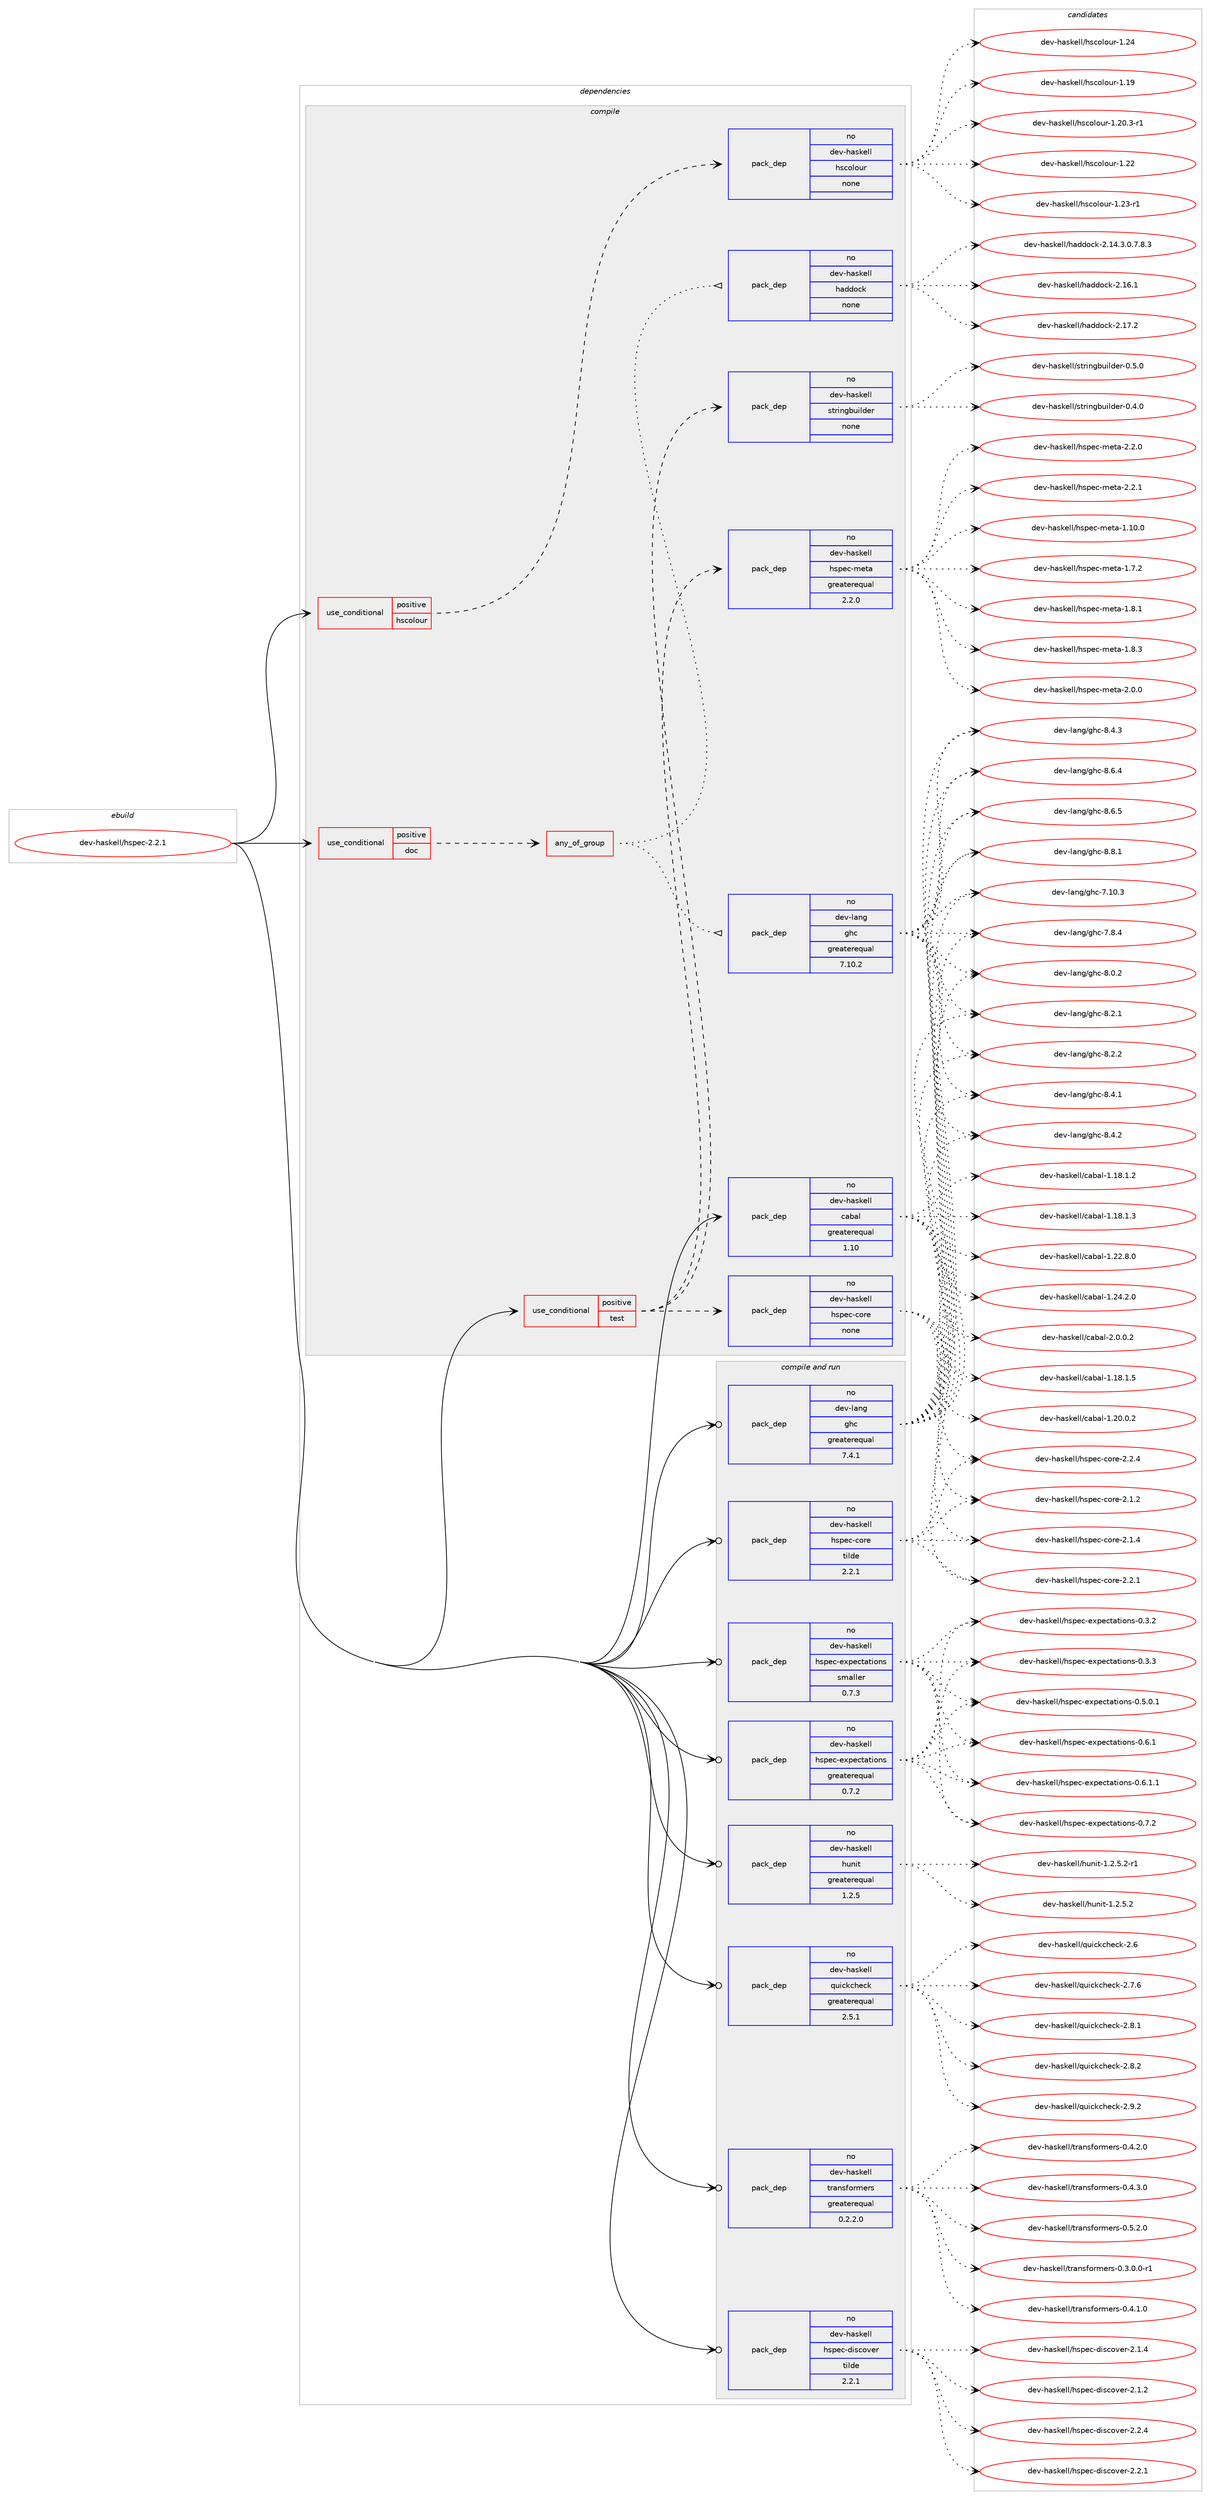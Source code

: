 digraph prolog {

# *************
# Graph options
# *************

newrank=true;
concentrate=true;
compound=true;
graph [rankdir=LR,fontname=Helvetica,fontsize=10,ranksep=1.5];#, ranksep=2.5, nodesep=0.2];
edge  [arrowhead=vee];
node  [fontname=Helvetica,fontsize=10];

# **********
# The ebuild
# **********

subgraph cluster_leftcol {
color=gray;
rank=same;
label=<<i>ebuild</i>>;
id [label="dev-haskell/hspec-2.2.1", color=red, width=4, href="../dev-haskell/hspec-2.2.1.svg"];
}

# ****************
# The dependencies
# ****************

subgraph cluster_midcol {
color=gray;
label=<<i>dependencies</i>>;
subgraph cluster_compile {
fillcolor="#eeeeee";
style=filled;
label=<<i>compile</i>>;
subgraph cond126162 {
dependency535353 [label=<<TABLE BORDER="0" CELLBORDER="1" CELLSPACING="0" CELLPADDING="4"><TR><TD ROWSPAN="3" CELLPADDING="10">use_conditional</TD></TR><TR><TD>positive</TD></TR><TR><TD>doc</TD></TR></TABLE>>, shape=none, color=red];
subgraph any10003 {
dependency535354 [label=<<TABLE BORDER="0" CELLBORDER="1" CELLSPACING="0" CELLPADDING="4"><TR><TD CELLPADDING="10">any_of_group</TD></TR></TABLE>>, shape=none, color=red];subgraph pack398831 {
dependency535355 [label=<<TABLE BORDER="0" CELLBORDER="1" CELLSPACING="0" CELLPADDING="4" WIDTH="220"><TR><TD ROWSPAN="6" CELLPADDING="30">pack_dep</TD></TR><TR><TD WIDTH="110">no</TD></TR><TR><TD>dev-haskell</TD></TR><TR><TD>haddock</TD></TR><TR><TD>none</TD></TR><TR><TD></TD></TR></TABLE>>, shape=none, color=blue];
}
dependency535354:e -> dependency535355:w [weight=20,style="dotted",arrowhead="oinv"];
subgraph pack398832 {
dependency535356 [label=<<TABLE BORDER="0" CELLBORDER="1" CELLSPACING="0" CELLPADDING="4" WIDTH="220"><TR><TD ROWSPAN="6" CELLPADDING="30">pack_dep</TD></TR><TR><TD WIDTH="110">no</TD></TR><TR><TD>dev-lang</TD></TR><TR><TD>ghc</TD></TR><TR><TD>greaterequal</TD></TR><TR><TD>7.10.2</TD></TR></TABLE>>, shape=none, color=blue];
}
dependency535354:e -> dependency535356:w [weight=20,style="dotted",arrowhead="oinv"];
}
dependency535353:e -> dependency535354:w [weight=20,style="dashed",arrowhead="vee"];
}
id:e -> dependency535353:w [weight=20,style="solid",arrowhead="vee"];
subgraph cond126163 {
dependency535357 [label=<<TABLE BORDER="0" CELLBORDER="1" CELLSPACING="0" CELLPADDING="4"><TR><TD ROWSPAN="3" CELLPADDING="10">use_conditional</TD></TR><TR><TD>positive</TD></TR><TR><TD>hscolour</TD></TR></TABLE>>, shape=none, color=red];
subgraph pack398833 {
dependency535358 [label=<<TABLE BORDER="0" CELLBORDER="1" CELLSPACING="0" CELLPADDING="4" WIDTH="220"><TR><TD ROWSPAN="6" CELLPADDING="30">pack_dep</TD></TR><TR><TD WIDTH="110">no</TD></TR><TR><TD>dev-haskell</TD></TR><TR><TD>hscolour</TD></TR><TR><TD>none</TD></TR><TR><TD></TD></TR></TABLE>>, shape=none, color=blue];
}
dependency535357:e -> dependency535358:w [weight=20,style="dashed",arrowhead="vee"];
}
id:e -> dependency535357:w [weight=20,style="solid",arrowhead="vee"];
subgraph cond126164 {
dependency535359 [label=<<TABLE BORDER="0" CELLBORDER="1" CELLSPACING="0" CELLPADDING="4"><TR><TD ROWSPAN="3" CELLPADDING="10">use_conditional</TD></TR><TR><TD>positive</TD></TR><TR><TD>test</TD></TR></TABLE>>, shape=none, color=red];
subgraph pack398834 {
dependency535360 [label=<<TABLE BORDER="0" CELLBORDER="1" CELLSPACING="0" CELLPADDING="4" WIDTH="220"><TR><TD ROWSPAN="6" CELLPADDING="30">pack_dep</TD></TR><TR><TD WIDTH="110">no</TD></TR><TR><TD>dev-haskell</TD></TR><TR><TD>hspec-core</TD></TR><TR><TD>none</TD></TR><TR><TD></TD></TR></TABLE>>, shape=none, color=blue];
}
dependency535359:e -> dependency535360:w [weight=20,style="dashed",arrowhead="vee"];
subgraph pack398835 {
dependency535361 [label=<<TABLE BORDER="0" CELLBORDER="1" CELLSPACING="0" CELLPADDING="4" WIDTH="220"><TR><TD ROWSPAN="6" CELLPADDING="30">pack_dep</TD></TR><TR><TD WIDTH="110">no</TD></TR><TR><TD>dev-haskell</TD></TR><TR><TD>hspec-meta</TD></TR><TR><TD>greaterequal</TD></TR><TR><TD>2.2.0</TD></TR></TABLE>>, shape=none, color=blue];
}
dependency535359:e -> dependency535361:w [weight=20,style="dashed",arrowhead="vee"];
subgraph pack398836 {
dependency535362 [label=<<TABLE BORDER="0" CELLBORDER="1" CELLSPACING="0" CELLPADDING="4" WIDTH="220"><TR><TD ROWSPAN="6" CELLPADDING="30">pack_dep</TD></TR><TR><TD WIDTH="110">no</TD></TR><TR><TD>dev-haskell</TD></TR><TR><TD>stringbuilder</TD></TR><TR><TD>none</TD></TR><TR><TD></TD></TR></TABLE>>, shape=none, color=blue];
}
dependency535359:e -> dependency535362:w [weight=20,style="dashed",arrowhead="vee"];
}
id:e -> dependency535359:w [weight=20,style="solid",arrowhead="vee"];
subgraph pack398837 {
dependency535363 [label=<<TABLE BORDER="0" CELLBORDER="1" CELLSPACING="0" CELLPADDING="4" WIDTH="220"><TR><TD ROWSPAN="6" CELLPADDING="30">pack_dep</TD></TR><TR><TD WIDTH="110">no</TD></TR><TR><TD>dev-haskell</TD></TR><TR><TD>cabal</TD></TR><TR><TD>greaterequal</TD></TR><TR><TD>1.10</TD></TR></TABLE>>, shape=none, color=blue];
}
id:e -> dependency535363:w [weight=20,style="solid",arrowhead="vee"];
}
subgraph cluster_compileandrun {
fillcolor="#eeeeee";
style=filled;
label=<<i>compile and run</i>>;
subgraph pack398838 {
dependency535364 [label=<<TABLE BORDER="0" CELLBORDER="1" CELLSPACING="0" CELLPADDING="4" WIDTH="220"><TR><TD ROWSPAN="6" CELLPADDING="30">pack_dep</TD></TR><TR><TD WIDTH="110">no</TD></TR><TR><TD>dev-haskell</TD></TR><TR><TD>hspec-core</TD></TR><TR><TD>tilde</TD></TR><TR><TD>2.2.1</TD></TR></TABLE>>, shape=none, color=blue];
}
id:e -> dependency535364:w [weight=20,style="solid",arrowhead="odotvee"];
subgraph pack398839 {
dependency535365 [label=<<TABLE BORDER="0" CELLBORDER="1" CELLSPACING="0" CELLPADDING="4" WIDTH="220"><TR><TD ROWSPAN="6" CELLPADDING="30">pack_dep</TD></TR><TR><TD WIDTH="110">no</TD></TR><TR><TD>dev-haskell</TD></TR><TR><TD>hspec-discover</TD></TR><TR><TD>tilde</TD></TR><TR><TD>2.2.1</TD></TR></TABLE>>, shape=none, color=blue];
}
id:e -> dependency535365:w [weight=20,style="solid",arrowhead="odotvee"];
subgraph pack398840 {
dependency535366 [label=<<TABLE BORDER="0" CELLBORDER="1" CELLSPACING="0" CELLPADDING="4" WIDTH="220"><TR><TD ROWSPAN="6" CELLPADDING="30">pack_dep</TD></TR><TR><TD WIDTH="110">no</TD></TR><TR><TD>dev-haskell</TD></TR><TR><TD>hspec-expectations</TD></TR><TR><TD>greaterequal</TD></TR><TR><TD>0.7.2</TD></TR></TABLE>>, shape=none, color=blue];
}
id:e -> dependency535366:w [weight=20,style="solid",arrowhead="odotvee"];
subgraph pack398841 {
dependency535367 [label=<<TABLE BORDER="0" CELLBORDER="1" CELLSPACING="0" CELLPADDING="4" WIDTH="220"><TR><TD ROWSPAN="6" CELLPADDING="30">pack_dep</TD></TR><TR><TD WIDTH="110">no</TD></TR><TR><TD>dev-haskell</TD></TR><TR><TD>hspec-expectations</TD></TR><TR><TD>smaller</TD></TR><TR><TD>0.7.3</TD></TR></TABLE>>, shape=none, color=blue];
}
id:e -> dependency535367:w [weight=20,style="solid",arrowhead="odotvee"];
subgraph pack398842 {
dependency535368 [label=<<TABLE BORDER="0" CELLBORDER="1" CELLSPACING="0" CELLPADDING="4" WIDTH="220"><TR><TD ROWSPAN="6" CELLPADDING="30">pack_dep</TD></TR><TR><TD WIDTH="110">no</TD></TR><TR><TD>dev-haskell</TD></TR><TR><TD>hunit</TD></TR><TR><TD>greaterequal</TD></TR><TR><TD>1.2.5</TD></TR></TABLE>>, shape=none, color=blue];
}
id:e -> dependency535368:w [weight=20,style="solid",arrowhead="odotvee"];
subgraph pack398843 {
dependency535369 [label=<<TABLE BORDER="0" CELLBORDER="1" CELLSPACING="0" CELLPADDING="4" WIDTH="220"><TR><TD ROWSPAN="6" CELLPADDING="30">pack_dep</TD></TR><TR><TD WIDTH="110">no</TD></TR><TR><TD>dev-haskell</TD></TR><TR><TD>quickcheck</TD></TR><TR><TD>greaterequal</TD></TR><TR><TD>2.5.1</TD></TR></TABLE>>, shape=none, color=blue];
}
id:e -> dependency535369:w [weight=20,style="solid",arrowhead="odotvee"];
subgraph pack398844 {
dependency535370 [label=<<TABLE BORDER="0" CELLBORDER="1" CELLSPACING="0" CELLPADDING="4" WIDTH="220"><TR><TD ROWSPAN="6" CELLPADDING="30">pack_dep</TD></TR><TR><TD WIDTH="110">no</TD></TR><TR><TD>dev-haskell</TD></TR><TR><TD>transformers</TD></TR><TR><TD>greaterequal</TD></TR><TR><TD>0.2.2.0</TD></TR></TABLE>>, shape=none, color=blue];
}
id:e -> dependency535370:w [weight=20,style="solid",arrowhead="odotvee"];
subgraph pack398845 {
dependency535371 [label=<<TABLE BORDER="0" CELLBORDER="1" CELLSPACING="0" CELLPADDING="4" WIDTH="220"><TR><TD ROWSPAN="6" CELLPADDING="30">pack_dep</TD></TR><TR><TD WIDTH="110">no</TD></TR><TR><TD>dev-lang</TD></TR><TR><TD>ghc</TD></TR><TR><TD>greaterequal</TD></TR><TR><TD>7.4.1</TD></TR></TABLE>>, shape=none, color=blue];
}
id:e -> dependency535371:w [weight=20,style="solid",arrowhead="odotvee"];
}
subgraph cluster_run {
fillcolor="#eeeeee";
style=filled;
label=<<i>run</i>>;
}
}

# **************
# The candidates
# **************

subgraph cluster_choices {
rank=same;
color=gray;
label=<<i>candidates</i>>;

subgraph choice398831 {
color=black;
nodesep=1;
choice1001011184510497115107101108108471049710010011199107455046495246514648465546564651 [label="dev-haskell/haddock-2.14.3.0.7.8.3", color=red, width=4,href="../dev-haskell/haddock-2.14.3.0.7.8.3.svg"];
choice100101118451049711510710110810847104971001001119910745504649544649 [label="dev-haskell/haddock-2.16.1", color=red, width=4,href="../dev-haskell/haddock-2.16.1.svg"];
choice100101118451049711510710110810847104971001001119910745504649554650 [label="dev-haskell/haddock-2.17.2", color=red, width=4,href="../dev-haskell/haddock-2.17.2.svg"];
dependency535355:e -> choice1001011184510497115107101108108471049710010011199107455046495246514648465546564651:w [style=dotted,weight="100"];
dependency535355:e -> choice100101118451049711510710110810847104971001001119910745504649544649:w [style=dotted,weight="100"];
dependency535355:e -> choice100101118451049711510710110810847104971001001119910745504649554650:w [style=dotted,weight="100"];
}
subgraph choice398832 {
color=black;
nodesep=1;
choice1001011184510897110103471031049945554649484651 [label="dev-lang/ghc-7.10.3", color=red, width=4,href="../dev-lang/ghc-7.10.3.svg"];
choice10010111845108971101034710310499455546564652 [label="dev-lang/ghc-7.8.4", color=red, width=4,href="../dev-lang/ghc-7.8.4.svg"];
choice10010111845108971101034710310499455646484650 [label="dev-lang/ghc-8.0.2", color=red, width=4,href="../dev-lang/ghc-8.0.2.svg"];
choice10010111845108971101034710310499455646504649 [label="dev-lang/ghc-8.2.1", color=red, width=4,href="../dev-lang/ghc-8.2.1.svg"];
choice10010111845108971101034710310499455646504650 [label="dev-lang/ghc-8.2.2", color=red, width=4,href="../dev-lang/ghc-8.2.2.svg"];
choice10010111845108971101034710310499455646524649 [label="dev-lang/ghc-8.4.1", color=red, width=4,href="../dev-lang/ghc-8.4.1.svg"];
choice10010111845108971101034710310499455646524650 [label="dev-lang/ghc-8.4.2", color=red, width=4,href="../dev-lang/ghc-8.4.2.svg"];
choice10010111845108971101034710310499455646524651 [label="dev-lang/ghc-8.4.3", color=red, width=4,href="../dev-lang/ghc-8.4.3.svg"];
choice10010111845108971101034710310499455646544652 [label="dev-lang/ghc-8.6.4", color=red, width=4,href="../dev-lang/ghc-8.6.4.svg"];
choice10010111845108971101034710310499455646544653 [label="dev-lang/ghc-8.6.5", color=red, width=4,href="../dev-lang/ghc-8.6.5.svg"];
choice10010111845108971101034710310499455646564649 [label="dev-lang/ghc-8.8.1", color=red, width=4,href="../dev-lang/ghc-8.8.1.svg"];
dependency535356:e -> choice1001011184510897110103471031049945554649484651:w [style=dotted,weight="100"];
dependency535356:e -> choice10010111845108971101034710310499455546564652:w [style=dotted,weight="100"];
dependency535356:e -> choice10010111845108971101034710310499455646484650:w [style=dotted,weight="100"];
dependency535356:e -> choice10010111845108971101034710310499455646504649:w [style=dotted,weight="100"];
dependency535356:e -> choice10010111845108971101034710310499455646504650:w [style=dotted,weight="100"];
dependency535356:e -> choice10010111845108971101034710310499455646524649:w [style=dotted,weight="100"];
dependency535356:e -> choice10010111845108971101034710310499455646524650:w [style=dotted,weight="100"];
dependency535356:e -> choice10010111845108971101034710310499455646524651:w [style=dotted,weight="100"];
dependency535356:e -> choice10010111845108971101034710310499455646544652:w [style=dotted,weight="100"];
dependency535356:e -> choice10010111845108971101034710310499455646544653:w [style=dotted,weight="100"];
dependency535356:e -> choice10010111845108971101034710310499455646564649:w [style=dotted,weight="100"];
}
subgraph choice398833 {
color=black;
nodesep=1;
choice100101118451049711510710110810847104115991111081111171144549464957 [label="dev-haskell/hscolour-1.19", color=red, width=4,href="../dev-haskell/hscolour-1.19.svg"];
choice10010111845104971151071011081084710411599111108111117114454946504846514511449 [label="dev-haskell/hscolour-1.20.3-r1", color=red, width=4,href="../dev-haskell/hscolour-1.20.3-r1.svg"];
choice100101118451049711510710110810847104115991111081111171144549465050 [label="dev-haskell/hscolour-1.22", color=red, width=4,href="../dev-haskell/hscolour-1.22.svg"];
choice1001011184510497115107101108108471041159911110811111711445494650514511449 [label="dev-haskell/hscolour-1.23-r1", color=red, width=4,href="../dev-haskell/hscolour-1.23-r1.svg"];
choice100101118451049711510710110810847104115991111081111171144549465052 [label="dev-haskell/hscolour-1.24", color=red, width=4,href="../dev-haskell/hscolour-1.24.svg"];
dependency535358:e -> choice100101118451049711510710110810847104115991111081111171144549464957:w [style=dotted,weight="100"];
dependency535358:e -> choice10010111845104971151071011081084710411599111108111117114454946504846514511449:w [style=dotted,weight="100"];
dependency535358:e -> choice100101118451049711510710110810847104115991111081111171144549465050:w [style=dotted,weight="100"];
dependency535358:e -> choice1001011184510497115107101108108471041159911110811111711445494650514511449:w [style=dotted,weight="100"];
dependency535358:e -> choice100101118451049711510710110810847104115991111081111171144549465052:w [style=dotted,weight="100"];
}
subgraph choice398834 {
color=black;
nodesep=1;
choice100101118451049711510710110810847104115112101994599111114101455046494650 [label="dev-haskell/hspec-core-2.1.2", color=red, width=4,href="../dev-haskell/hspec-core-2.1.2.svg"];
choice100101118451049711510710110810847104115112101994599111114101455046494652 [label="dev-haskell/hspec-core-2.1.4", color=red, width=4,href="../dev-haskell/hspec-core-2.1.4.svg"];
choice100101118451049711510710110810847104115112101994599111114101455046504649 [label="dev-haskell/hspec-core-2.2.1", color=red, width=4,href="../dev-haskell/hspec-core-2.2.1.svg"];
choice100101118451049711510710110810847104115112101994599111114101455046504652 [label="dev-haskell/hspec-core-2.2.4", color=red, width=4,href="../dev-haskell/hspec-core-2.2.4.svg"];
dependency535360:e -> choice100101118451049711510710110810847104115112101994599111114101455046494650:w [style=dotted,weight="100"];
dependency535360:e -> choice100101118451049711510710110810847104115112101994599111114101455046494652:w [style=dotted,weight="100"];
dependency535360:e -> choice100101118451049711510710110810847104115112101994599111114101455046504649:w [style=dotted,weight="100"];
dependency535360:e -> choice100101118451049711510710110810847104115112101994599111114101455046504652:w [style=dotted,weight="100"];
}
subgraph choice398835 {
color=black;
nodesep=1;
choice10010111845104971151071011081084710411511210199451091011169745494649484648 [label="dev-haskell/hspec-meta-1.10.0", color=red, width=4,href="../dev-haskell/hspec-meta-1.10.0.svg"];
choice100101118451049711510710110810847104115112101994510910111697454946554650 [label="dev-haskell/hspec-meta-1.7.2", color=red, width=4,href="../dev-haskell/hspec-meta-1.7.2.svg"];
choice100101118451049711510710110810847104115112101994510910111697454946564649 [label="dev-haskell/hspec-meta-1.8.1", color=red, width=4,href="../dev-haskell/hspec-meta-1.8.1.svg"];
choice100101118451049711510710110810847104115112101994510910111697454946564651 [label="dev-haskell/hspec-meta-1.8.3", color=red, width=4,href="../dev-haskell/hspec-meta-1.8.3.svg"];
choice100101118451049711510710110810847104115112101994510910111697455046484648 [label="dev-haskell/hspec-meta-2.0.0", color=red, width=4,href="../dev-haskell/hspec-meta-2.0.0.svg"];
choice100101118451049711510710110810847104115112101994510910111697455046504648 [label="dev-haskell/hspec-meta-2.2.0", color=red, width=4,href="../dev-haskell/hspec-meta-2.2.0.svg"];
choice100101118451049711510710110810847104115112101994510910111697455046504649 [label="dev-haskell/hspec-meta-2.2.1", color=red, width=4,href="../dev-haskell/hspec-meta-2.2.1.svg"];
dependency535361:e -> choice10010111845104971151071011081084710411511210199451091011169745494649484648:w [style=dotted,weight="100"];
dependency535361:e -> choice100101118451049711510710110810847104115112101994510910111697454946554650:w [style=dotted,weight="100"];
dependency535361:e -> choice100101118451049711510710110810847104115112101994510910111697454946564649:w [style=dotted,weight="100"];
dependency535361:e -> choice100101118451049711510710110810847104115112101994510910111697454946564651:w [style=dotted,weight="100"];
dependency535361:e -> choice100101118451049711510710110810847104115112101994510910111697455046484648:w [style=dotted,weight="100"];
dependency535361:e -> choice100101118451049711510710110810847104115112101994510910111697455046504648:w [style=dotted,weight="100"];
dependency535361:e -> choice100101118451049711510710110810847104115112101994510910111697455046504649:w [style=dotted,weight="100"];
}
subgraph choice398836 {
color=black;
nodesep=1;
choice10010111845104971151071011081084711511611410511010398117105108100101114454846524648 [label="dev-haskell/stringbuilder-0.4.0", color=red, width=4,href="../dev-haskell/stringbuilder-0.4.0.svg"];
choice10010111845104971151071011081084711511611410511010398117105108100101114454846534648 [label="dev-haskell/stringbuilder-0.5.0", color=red, width=4,href="../dev-haskell/stringbuilder-0.5.0.svg"];
dependency535362:e -> choice10010111845104971151071011081084711511611410511010398117105108100101114454846524648:w [style=dotted,weight="100"];
dependency535362:e -> choice10010111845104971151071011081084711511611410511010398117105108100101114454846534648:w [style=dotted,weight="100"];
}
subgraph choice398837 {
color=black;
nodesep=1;
choice10010111845104971151071011081084799979897108454946495646494650 [label="dev-haskell/cabal-1.18.1.2", color=red, width=4,href="../dev-haskell/cabal-1.18.1.2.svg"];
choice10010111845104971151071011081084799979897108454946495646494651 [label="dev-haskell/cabal-1.18.1.3", color=red, width=4,href="../dev-haskell/cabal-1.18.1.3.svg"];
choice10010111845104971151071011081084799979897108454946495646494653 [label="dev-haskell/cabal-1.18.1.5", color=red, width=4,href="../dev-haskell/cabal-1.18.1.5.svg"];
choice10010111845104971151071011081084799979897108454946504846484650 [label="dev-haskell/cabal-1.20.0.2", color=red, width=4,href="../dev-haskell/cabal-1.20.0.2.svg"];
choice10010111845104971151071011081084799979897108454946505046564648 [label="dev-haskell/cabal-1.22.8.0", color=red, width=4,href="../dev-haskell/cabal-1.22.8.0.svg"];
choice10010111845104971151071011081084799979897108454946505246504648 [label="dev-haskell/cabal-1.24.2.0", color=red, width=4,href="../dev-haskell/cabal-1.24.2.0.svg"];
choice100101118451049711510710110810847999798971084550464846484650 [label="dev-haskell/cabal-2.0.0.2", color=red, width=4,href="../dev-haskell/cabal-2.0.0.2.svg"];
dependency535363:e -> choice10010111845104971151071011081084799979897108454946495646494650:w [style=dotted,weight="100"];
dependency535363:e -> choice10010111845104971151071011081084799979897108454946495646494651:w [style=dotted,weight="100"];
dependency535363:e -> choice10010111845104971151071011081084799979897108454946495646494653:w [style=dotted,weight="100"];
dependency535363:e -> choice10010111845104971151071011081084799979897108454946504846484650:w [style=dotted,weight="100"];
dependency535363:e -> choice10010111845104971151071011081084799979897108454946505046564648:w [style=dotted,weight="100"];
dependency535363:e -> choice10010111845104971151071011081084799979897108454946505246504648:w [style=dotted,weight="100"];
dependency535363:e -> choice100101118451049711510710110810847999798971084550464846484650:w [style=dotted,weight="100"];
}
subgraph choice398838 {
color=black;
nodesep=1;
choice100101118451049711510710110810847104115112101994599111114101455046494650 [label="dev-haskell/hspec-core-2.1.2", color=red, width=4,href="../dev-haskell/hspec-core-2.1.2.svg"];
choice100101118451049711510710110810847104115112101994599111114101455046494652 [label="dev-haskell/hspec-core-2.1.4", color=red, width=4,href="../dev-haskell/hspec-core-2.1.4.svg"];
choice100101118451049711510710110810847104115112101994599111114101455046504649 [label="dev-haskell/hspec-core-2.2.1", color=red, width=4,href="../dev-haskell/hspec-core-2.2.1.svg"];
choice100101118451049711510710110810847104115112101994599111114101455046504652 [label="dev-haskell/hspec-core-2.2.4", color=red, width=4,href="../dev-haskell/hspec-core-2.2.4.svg"];
dependency535364:e -> choice100101118451049711510710110810847104115112101994599111114101455046494650:w [style=dotted,weight="100"];
dependency535364:e -> choice100101118451049711510710110810847104115112101994599111114101455046494652:w [style=dotted,weight="100"];
dependency535364:e -> choice100101118451049711510710110810847104115112101994599111114101455046504649:w [style=dotted,weight="100"];
dependency535364:e -> choice100101118451049711510710110810847104115112101994599111114101455046504652:w [style=dotted,weight="100"];
}
subgraph choice398839 {
color=black;
nodesep=1;
choice100101118451049711510710110810847104115112101994510010511599111118101114455046494650 [label="dev-haskell/hspec-discover-2.1.2", color=red, width=4,href="../dev-haskell/hspec-discover-2.1.2.svg"];
choice100101118451049711510710110810847104115112101994510010511599111118101114455046494652 [label="dev-haskell/hspec-discover-2.1.4", color=red, width=4,href="../dev-haskell/hspec-discover-2.1.4.svg"];
choice100101118451049711510710110810847104115112101994510010511599111118101114455046504649 [label="dev-haskell/hspec-discover-2.2.1", color=red, width=4,href="../dev-haskell/hspec-discover-2.2.1.svg"];
choice100101118451049711510710110810847104115112101994510010511599111118101114455046504652 [label="dev-haskell/hspec-discover-2.2.4", color=red, width=4,href="../dev-haskell/hspec-discover-2.2.4.svg"];
dependency535365:e -> choice100101118451049711510710110810847104115112101994510010511599111118101114455046494650:w [style=dotted,weight="100"];
dependency535365:e -> choice100101118451049711510710110810847104115112101994510010511599111118101114455046494652:w [style=dotted,weight="100"];
dependency535365:e -> choice100101118451049711510710110810847104115112101994510010511599111118101114455046504649:w [style=dotted,weight="100"];
dependency535365:e -> choice100101118451049711510710110810847104115112101994510010511599111118101114455046504652:w [style=dotted,weight="100"];
}
subgraph choice398840 {
color=black;
nodesep=1;
choice10010111845104971151071011081084710411511210199451011201121019911697116105111110115454846514650 [label="dev-haskell/hspec-expectations-0.3.2", color=red, width=4,href="../dev-haskell/hspec-expectations-0.3.2.svg"];
choice10010111845104971151071011081084710411511210199451011201121019911697116105111110115454846514651 [label="dev-haskell/hspec-expectations-0.3.3", color=red, width=4,href="../dev-haskell/hspec-expectations-0.3.3.svg"];
choice100101118451049711510710110810847104115112101994510112011210199116971161051111101154548465346484649 [label="dev-haskell/hspec-expectations-0.5.0.1", color=red, width=4,href="../dev-haskell/hspec-expectations-0.5.0.1.svg"];
choice10010111845104971151071011081084710411511210199451011201121019911697116105111110115454846544649 [label="dev-haskell/hspec-expectations-0.6.1", color=red, width=4,href="../dev-haskell/hspec-expectations-0.6.1.svg"];
choice100101118451049711510710110810847104115112101994510112011210199116971161051111101154548465446494649 [label="dev-haskell/hspec-expectations-0.6.1.1", color=red, width=4,href="../dev-haskell/hspec-expectations-0.6.1.1.svg"];
choice10010111845104971151071011081084710411511210199451011201121019911697116105111110115454846554650 [label="dev-haskell/hspec-expectations-0.7.2", color=red, width=4,href="../dev-haskell/hspec-expectations-0.7.2.svg"];
dependency535366:e -> choice10010111845104971151071011081084710411511210199451011201121019911697116105111110115454846514650:w [style=dotted,weight="100"];
dependency535366:e -> choice10010111845104971151071011081084710411511210199451011201121019911697116105111110115454846514651:w [style=dotted,weight="100"];
dependency535366:e -> choice100101118451049711510710110810847104115112101994510112011210199116971161051111101154548465346484649:w [style=dotted,weight="100"];
dependency535366:e -> choice10010111845104971151071011081084710411511210199451011201121019911697116105111110115454846544649:w [style=dotted,weight="100"];
dependency535366:e -> choice100101118451049711510710110810847104115112101994510112011210199116971161051111101154548465446494649:w [style=dotted,weight="100"];
dependency535366:e -> choice10010111845104971151071011081084710411511210199451011201121019911697116105111110115454846554650:w [style=dotted,weight="100"];
}
subgraph choice398841 {
color=black;
nodesep=1;
choice10010111845104971151071011081084710411511210199451011201121019911697116105111110115454846514650 [label="dev-haskell/hspec-expectations-0.3.2", color=red, width=4,href="../dev-haskell/hspec-expectations-0.3.2.svg"];
choice10010111845104971151071011081084710411511210199451011201121019911697116105111110115454846514651 [label="dev-haskell/hspec-expectations-0.3.3", color=red, width=4,href="../dev-haskell/hspec-expectations-0.3.3.svg"];
choice100101118451049711510710110810847104115112101994510112011210199116971161051111101154548465346484649 [label="dev-haskell/hspec-expectations-0.5.0.1", color=red, width=4,href="../dev-haskell/hspec-expectations-0.5.0.1.svg"];
choice10010111845104971151071011081084710411511210199451011201121019911697116105111110115454846544649 [label="dev-haskell/hspec-expectations-0.6.1", color=red, width=4,href="../dev-haskell/hspec-expectations-0.6.1.svg"];
choice100101118451049711510710110810847104115112101994510112011210199116971161051111101154548465446494649 [label="dev-haskell/hspec-expectations-0.6.1.1", color=red, width=4,href="../dev-haskell/hspec-expectations-0.6.1.1.svg"];
choice10010111845104971151071011081084710411511210199451011201121019911697116105111110115454846554650 [label="dev-haskell/hspec-expectations-0.7.2", color=red, width=4,href="../dev-haskell/hspec-expectations-0.7.2.svg"];
dependency535367:e -> choice10010111845104971151071011081084710411511210199451011201121019911697116105111110115454846514650:w [style=dotted,weight="100"];
dependency535367:e -> choice10010111845104971151071011081084710411511210199451011201121019911697116105111110115454846514651:w [style=dotted,weight="100"];
dependency535367:e -> choice100101118451049711510710110810847104115112101994510112011210199116971161051111101154548465346484649:w [style=dotted,weight="100"];
dependency535367:e -> choice10010111845104971151071011081084710411511210199451011201121019911697116105111110115454846544649:w [style=dotted,weight="100"];
dependency535367:e -> choice100101118451049711510710110810847104115112101994510112011210199116971161051111101154548465446494649:w [style=dotted,weight="100"];
dependency535367:e -> choice10010111845104971151071011081084710411511210199451011201121019911697116105111110115454846554650:w [style=dotted,weight="100"];
}
subgraph choice398842 {
color=black;
nodesep=1;
choice1001011184510497115107101108108471041171101051164549465046534650 [label="dev-haskell/hunit-1.2.5.2", color=red, width=4,href="../dev-haskell/hunit-1.2.5.2.svg"];
choice10010111845104971151071011081084710411711010511645494650465346504511449 [label="dev-haskell/hunit-1.2.5.2-r1", color=red, width=4,href="../dev-haskell/hunit-1.2.5.2-r1.svg"];
dependency535368:e -> choice1001011184510497115107101108108471041171101051164549465046534650:w [style=dotted,weight="100"];
dependency535368:e -> choice10010111845104971151071011081084710411711010511645494650465346504511449:w [style=dotted,weight="100"];
}
subgraph choice398843 {
color=black;
nodesep=1;
choice10010111845104971151071011081084711311710599107991041019910745504654 [label="dev-haskell/quickcheck-2.6", color=red, width=4,href="../dev-haskell/quickcheck-2.6.svg"];
choice100101118451049711510710110810847113117105991079910410199107455046554654 [label="dev-haskell/quickcheck-2.7.6", color=red, width=4,href="../dev-haskell/quickcheck-2.7.6.svg"];
choice100101118451049711510710110810847113117105991079910410199107455046564649 [label="dev-haskell/quickcheck-2.8.1", color=red, width=4,href="../dev-haskell/quickcheck-2.8.1.svg"];
choice100101118451049711510710110810847113117105991079910410199107455046564650 [label="dev-haskell/quickcheck-2.8.2", color=red, width=4,href="../dev-haskell/quickcheck-2.8.2.svg"];
choice100101118451049711510710110810847113117105991079910410199107455046574650 [label="dev-haskell/quickcheck-2.9.2", color=red, width=4,href="../dev-haskell/quickcheck-2.9.2.svg"];
dependency535369:e -> choice10010111845104971151071011081084711311710599107991041019910745504654:w [style=dotted,weight="100"];
dependency535369:e -> choice100101118451049711510710110810847113117105991079910410199107455046554654:w [style=dotted,weight="100"];
dependency535369:e -> choice100101118451049711510710110810847113117105991079910410199107455046564649:w [style=dotted,weight="100"];
dependency535369:e -> choice100101118451049711510710110810847113117105991079910410199107455046564650:w [style=dotted,weight="100"];
dependency535369:e -> choice100101118451049711510710110810847113117105991079910410199107455046574650:w [style=dotted,weight="100"];
}
subgraph choice398844 {
color=black;
nodesep=1;
choice1001011184510497115107101108108471161149711011510211111410910111411545484651464846484511449 [label="dev-haskell/transformers-0.3.0.0-r1", color=red, width=4,href="../dev-haskell/transformers-0.3.0.0-r1.svg"];
choice100101118451049711510710110810847116114971101151021111141091011141154548465246494648 [label="dev-haskell/transformers-0.4.1.0", color=red, width=4,href="../dev-haskell/transformers-0.4.1.0.svg"];
choice100101118451049711510710110810847116114971101151021111141091011141154548465246504648 [label="dev-haskell/transformers-0.4.2.0", color=red, width=4,href="../dev-haskell/transformers-0.4.2.0.svg"];
choice100101118451049711510710110810847116114971101151021111141091011141154548465246514648 [label="dev-haskell/transformers-0.4.3.0", color=red, width=4,href="../dev-haskell/transformers-0.4.3.0.svg"];
choice100101118451049711510710110810847116114971101151021111141091011141154548465346504648 [label="dev-haskell/transformers-0.5.2.0", color=red, width=4,href="../dev-haskell/transformers-0.5.2.0.svg"];
dependency535370:e -> choice1001011184510497115107101108108471161149711011510211111410910111411545484651464846484511449:w [style=dotted,weight="100"];
dependency535370:e -> choice100101118451049711510710110810847116114971101151021111141091011141154548465246494648:w [style=dotted,weight="100"];
dependency535370:e -> choice100101118451049711510710110810847116114971101151021111141091011141154548465246504648:w [style=dotted,weight="100"];
dependency535370:e -> choice100101118451049711510710110810847116114971101151021111141091011141154548465246514648:w [style=dotted,weight="100"];
dependency535370:e -> choice100101118451049711510710110810847116114971101151021111141091011141154548465346504648:w [style=dotted,weight="100"];
}
subgraph choice398845 {
color=black;
nodesep=1;
choice1001011184510897110103471031049945554649484651 [label="dev-lang/ghc-7.10.3", color=red, width=4,href="../dev-lang/ghc-7.10.3.svg"];
choice10010111845108971101034710310499455546564652 [label="dev-lang/ghc-7.8.4", color=red, width=4,href="../dev-lang/ghc-7.8.4.svg"];
choice10010111845108971101034710310499455646484650 [label="dev-lang/ghc-8.0.2", color=red, width=4,href="../dev-lang/ghc-8.0.2.svg"];
choice10010111845108971101034710310499455646504649 [label="dev-lang/ghc-8.2.1", color=red, width=4,href="../dev-lang/ghc-8.2.1.svg"];
choice10010111845108971101034710310499455646504650 [label="dev-lang/ghc-8.2.2", color=red, width=4,href="../dev-lang/ghc-8.2.2.svg"];
choice10010111845108971101034710310499455646524649 [label="dev-lang/ghc-8.4.1", color=red, width=4,href="../dev-lang/ghc-8.4.1.svg"];
choice10010111845108971101034710310499455646524650 [label="dev-lang/ghc-8.4.2", color=red, width=4,href="../dev-lang/ghc-8.4.2.svg"];
choice10010111845108971101034710310499455646524651 [label="dev-lang/ghc-8.4.3", color=red, width=4,href="../dev-lang/ghc-8.4.3.svg"];
choice10010111845108971101034710310499455646544652 [label="dev-lang/ghc-8.6.4", color=red, width=4,href="../dev-lang/ghc-8.6.4.svg"];
choice10010111845108971101034710310499455646544653 [label="dev-lang/ghc-8.6.5", color=red, width=4,href="../dev-lang/ghc-8.6.5.svg"];
choice10010111845108971101034710310499455646564649 [label="dev-lang/ghc-8.8.1", color=red, width=4,href="../dev-lang/ghc-8.8.1.svg"];
dependency535371:e -> choice1001011184510897110103471031049945554649484651:w [style=dotted,weight="100"];
dependency535371:e -> choice10010111845108971101034710310499455546564652:w [style=dotted,weight="100"];
dependency535371:e -> choice10010111845108971101034710310499455646484650:w [style=dotted,weight="100"];
dependency535371:e -> choice10010111845108971101034710310499455646504649:w [style=dotted,weight="100"];
dependency535371:e -> choice10010111845108971101034710310499455646504650:w [style=dotted,weight="100"];
dependency535371:e -> choice10010111845108971101034710310499455646524649:w [style=dotted,weight="100"];
dependency535371:e -> choice10010111845108971101034710310499455646524650:w [style=dotted,weight="100"];
dependency535371:e -> choice10010111845108971101034710310499455646524651:w [style=dotted,weight="100"];
dependency535371:e -> choice10010111845108971101034710310499455646544652:w [style=dotted,weight="100"];
dependency535371:e -> choice10010111845108971101034710310499455646544653:w [style=dotted,weight="100"];
dependency535371:e -> choice10010111845108971101034710310499455646564649:w [style=dotted,weight="100"];
}
}

}
